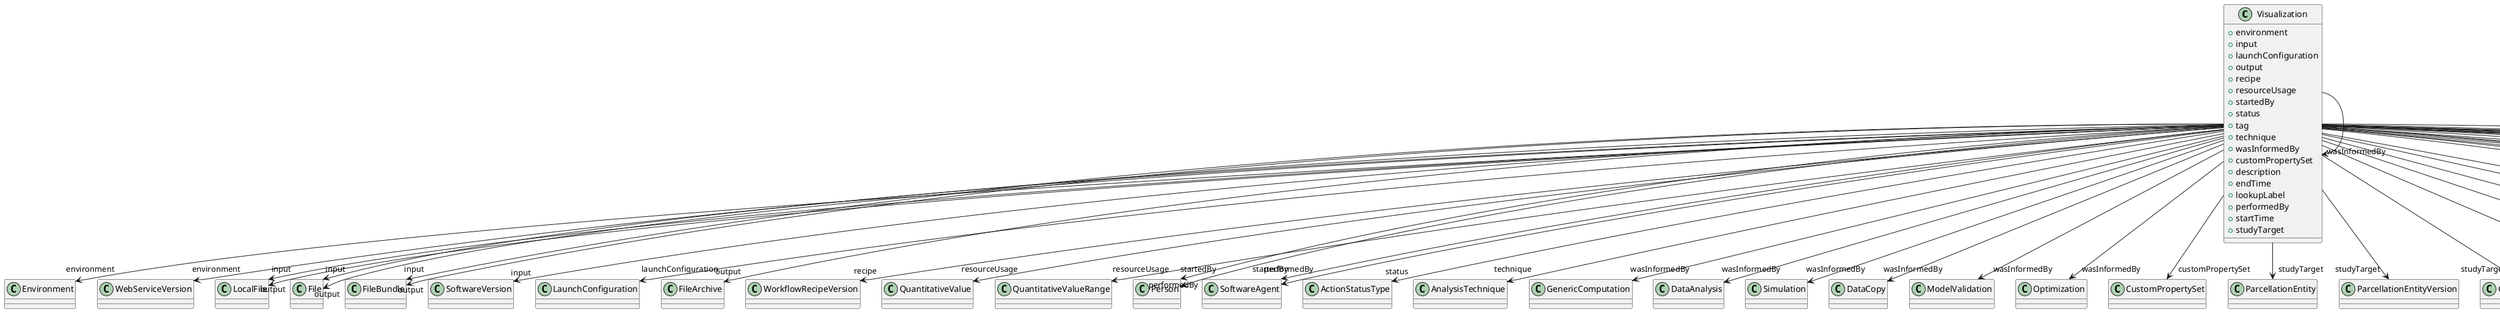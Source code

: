 @startuml
class Visualization {
+environment
+input
+launchConfiguration
+output
+recipe
+resourceUsage
+startedBy
+status
+tag
+technique
+wasInformedBy
+customPropertySet
+description
+endTime
+lookupLabel
+performedBy
+startTime
+studyTarget

}
Visualization -d-> "environment" Environment
Visualization -d-> "environment" WebServiceVersion
Visualization -d-> "input" LocalFile
Visualization -d-> "input" File
Visualization -d-> "input" FileBundle
Visualization -d-> "input" SoftwareVersion
Visualization -d-> "launchConfiguration" LaunchConfiguration
Visualization -d-> "output" LocalFile
Visualization -d-> "output" File
Visualization -d-> "output" FileArchive
Visualization -d-> "output" FileBundle
Visualization -d-> "recipe" WorkflowRecipeVersion
Visualization -d-> "resourceUsage" QuantitativeValue
Visualization -d-> "resourceUsage" QuantitativeValueRange
Visualization -d-> "startedBy" Person
Visualization -d-> "startedBy" SoftwareAgent
Visualization -d-> "status" ActionStatusType
Visualization -d-> "technique" AnalysisTechnique
Visualization -d-> "wasInformedBy" Visualization
Visualization -d-> "wasInformedBy" GenericComputation
Visualization -d-> "wasInformedBy" DataAnalysis
Visualization -d-> "wasInformedBy" Simulation
Visualization -d-> "wasInformedBy" DataCopy
Visualization -d-> "wasInformedBy" ModelValidation
Visualization -d-> "wasInformedBy" Optimization
Visualization -d-> "customPropertySet" CustomPropertySet
Visualization -d-> "performedBy" Person
Visualization -d-> "performedBy" SoftwareAgent
Visualization -d-> "studyTarget" ParcellationEntity
Visualization -d-> "studyTarget" ParcellationEntityVersion
Visualization -d-> "studyTarget" CustomAnatomicalEntity
Visualization -d-> "studyTarget" GeneticStrainType
Visualization -d-> "studyTarget" TissueSampleType
Visualization -d-> "studyTarget" OpticalStimulusType
Visualization -d-> "studyTarget" OrganismSystem
Visualization -d-> "studyTarget" VisualStimulusType
Visualization -d-> "studyTarget" Disease
Visualization -d-> "studyTarget" CellType
Visualization -d-> "studyTarget" Species
Visualization -d-> "studyTarget" BiologicalSex
Visualization -d-> "studyTarget" Handedness
Visualization -d-> "studyTarget" OrganismSubstance
Visualization -d-> "studyTarget" BreedingType
Visualization -d-> "studyTarget" OlfactoryStimulusType
Visualization -d-> "studyTarget" TermSuggestion
Visualization -d-> "studyTarget" AuditoryStimulusType
Visualization -d-> "studyTarget" TactileStimulusType
Visualization -d-> "studyTarget" ElectricalStimulusType
Visualization -d-> "studyTarget" UBERONParcellation
Visualization -d-> "studyTarget" Organ
Visualization -d-> "studyTarget" DiseaseModel
Visualization -d-> "studyTarget" BiologicalOrder
Visualization -d-> "studyTarget" SubcellularEntity
Visualization -d-> "studyTarget" GustatoryStimulusType
Visualization -d-> "studyTarget" CellCultureType
Visualization -d-> "studyTarget" MolecularEntity

@enduml